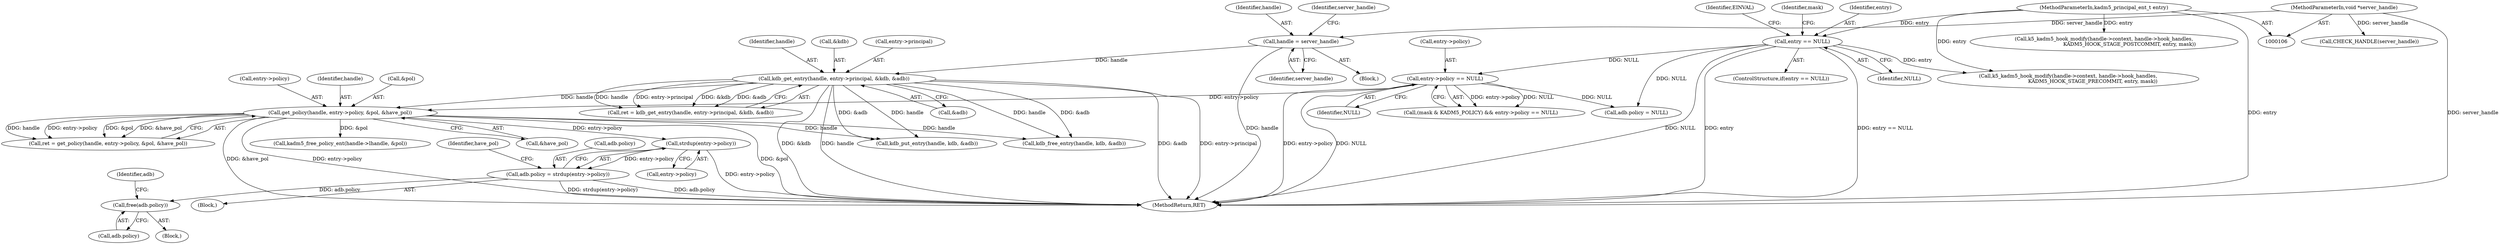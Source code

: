digraph "0_krb5_b863de7fbf080b15e347a736fdda0a82d42f4f6b_0@API" {
"1000281" [label="(Call,strdup(entry->policy))"];
"1000252" [label="(Call,get_policy(handle, entry->policy, &pol, &have_pol))"];
"1000232" [label="(Call,kdb_get_entry(handle, entry->principal, &kdb, &adb))"];
"1000123" [label="(Call,handle = server_handle)"];
"1000107" [label="(MethodParameterIn,void *server_handle)"];
"1000187" [label="(Call,entry->policy == NULL)"];
"1000133" [label="(Call,entry == NULL)"];
"1000108" [label="(MethodParameterIn,kadm5_principal_ent_t entry)"];
"1000277" [label="(Call,adb.policy = strdup(entry->policy))"];
"1000332" [label="(Call,free(adb.policy))"];
"1000125" [label="(Identifier,server_handle)"];
"1000257" [label="(Call,&pol)"];
"1000555" [label="(MethodReturn,RET)"];
"1000239" [label="(Call,&adb)"];
"1000191" [label="(Identifier,NULL)"];
"1000183" [label="(Call,(mask & KADM5_POLICY) && entry->policy == NULL)"];
"1000254" [label="(Call,entry->policy)"];
"1000253" [label="(Identifier,handle)"];
"1000137" [label="(Identifier,EINVAL)"];
"1000234" [label="(Call,entry->principal)"];
"1000141" [label="(Identifier,mask)"];
"1000286" [label="(Identifier,have_pol)"];
"1000517" [label="(Call,k5_kadm5_hook_modify(handle->context, handle->hook_handles,\n                                KADM5_HOOK_STAGE_POSTCOMMIT, entry, mask))"];
"1000336" [label="(Call,adb.policy = NULL)"];
"1000123" [label="(Call,handle = server_handle)"];
"1000127" [label="(Identifier,server_handle)"];
"1000250" [label="(Call,ret = get_policy(handle, entry->policy, &pol, &have_pol))"];
"1000536" [label="(Call,kadm5_free_policy_ent(handle->lhandle, &pol))"];
"1000277" [label="(Call,adb.policy = strdup(entry->policy))"];
"1000281" [label="(Call,strdup(entry->policy))"];
"1000507" [label="(Call,kdb_put_entry(handle, kdb, &adb))"];
"1000188" [label="(Call,entry->policy)"];
"1000333" [label="(Call,adb.policy)"];
"1000110" [label="(Block,)"];
"1000187" [label="(Call,entry->policy == NULL)"];
"1000126" [label="(Call,CHECK_HANDLE(server_handle))"];
"1000124" [label="(Identifier,handle)"];
"1000259" [label="(Call,&have_pol)"];
"1000548" [label="(Call,kdb_free_entry(handle, kdb, &adb))"];
"1000252" [label="(Call,get_policy(handle, entry->policy, &pol, &have_pol))"];
"1000108" [label="(MethodParameterIn,kadm5_principal_ent_t entry)"];
"1000233" [label="(Identifier,handle)"];
"1000237" [label="(Call,&kdb)"];
"1000134" [label="(Identifier,entry)"];
"1000278" [label="(Call,adb.policy)"];
"1000332" [label="(Call,free(adb.policy))"];
"1000132" [label="(ControlStructure,if(entry == NULL))"];
"1000338" [label="(Identifier,adb)"];
"1000282" [label="(Call,entry->policy)"];
"1000331" [label="(Block,)"];
"1000133" [label="(Call,entry == NULL)"];
"1000230" [label="(Call,ret = kdb_get_entry(handle, entry->principal, &kdb, &adb))"];
"1000249" [label="(Block,)"];
"1000492" [label="(Call,k5_kadm5_hook_modify(handle->context, handle->hook_handles,\n                               KADM5_HOOK_STAGE_PRECOMMIT, entry, mask))"];
"1000107" [label="(MethodParameterIn,void *server_handle)"];
"1000135" [label="(Identifier,NULL)"];
"1000232" [label="(Call,kdb_get_entry(handle, entry->principal, &kdb, &adb))"];
"1000281" -> "1000277"  [label="AST: "];
"1000281" -> "1000282"  [label="CFG: "];
"1000282" -> "1000281"  [label="AST: "];
"1000277" -> "1000281"  [label="CFG: "];
"1000281" -> "1000555"  [label="DDG: entry->policy"];
"1000281" -> "1000277"  [label="DDG: entry->policy"];
"1000252" -> "1000281"  [label="DDG: entry->policy"];
"1000252" -> "1000250"  [label="AST: "];
"1000252" -> "1000259"  [label="CFG: "];
"1000253" -> "1000252"  [label="AST: "];
"1000254" -> "1000252"  [label="AST: "];
"1000257" -> "1000252"  [label="AST: "];
"1000259" -> "1000252"  [label="AST: "];
"1000250" -> "1000252"  [label="CFG: "];
"1000252" -> "1000555"  [label="DDG: &have_pol"];
"1000252" -> "1000555"  [label="DDG: entry->policy"];
"1000252" -> "1000555"  [label="DDG: &pol"];
"1000252" -> "1000250"  [label="DDG: handle"];
"1000252" -> "1000250"  [label="DDG: entry->policy"];
"1000252" -> "1000250"  [label="DDG: &pol"];
"1000252" -> "1000250"  [label="DDG: &have_pol"];
"1000232" -> "1000252"  [label="DDG: handle"];
"1000187" -> "1000252"  [label="DDG: entry->policy"];
"1000252" -> "1000507"  [label="DDG: handle"];
"1000252" -> "1000536"  [label="DDG: &pol"];
"1000252" -> "1000548"  [label="DDG: handle"];
"1000232" -> "1000230"  [label="AST: "];
"1000232" -> "1000239"  [label="CFG: "];
"1000233" -> "1000232"  [label="AST: "];
"1000234" -> "1000232"  [label="AST: "];
"1000237" -> "1000232"  [label="AST: "];
"1000239" -> "1000232"  [label="AST: "];
"1000230" -> "1000232"  [label="CFG: "];
"1000232" -> "1000555"  [label="DDG: &kdb"];
"1000232" -> "1000555"  [label="DDG: handle"];
"1000232" -> "1000555"  [label="DDG: &adb"];
"1000232" -> "1000555"  [label="DDG: entry->principal"];
"1000232" -> "1000230"  [label="DDG: handle"];
"1000232" -> "1000230"  [label="DDG: entry->principal"];
"1000232" -> "1000230"  [label="DDG: &kdb"];
"1000232" -> "1000230"  [label="DDG: &adb"];
"1000123" -> "1000232"  [label="DDG: handle"];
"1000232" -> "1000507"  [label="DDG: handle"];
"1000232" -> "1000507"  [label="DDG: &adb"];
"1000232" -> "1000548"  [label="DDG: handle"];
"1000232" -> "1000548"  [label="DDG: &adb"];
"1000123" -> "1000110"  [label="AST: "];
"1000123" -> "1000125"  [label="CFG: "];
"1000124" -> "1000123"  [label="AST: "];
"1000125" -> "1000123"  [label="AST: "];
"1000127" -> "1000123"  [label="CFG: "];
"1000123" -> "1000555"  [label="DDG: handle"];
"1000107" -> "1000123"  [label="DDG: server_handle"];
"1000107" -> "1000106"  [label="AST: "];
"1000107" -> "1000555"  [label="DDG: server_handle"];
"1000107" -> "1000126"  [label="DDG: server_handle"];
"1000187" -> "1000183"  [label="AST: "];
"1000187" -> "1000191"  [label="CFG: "];
"1000188" -> "1000187"  [label="AST: "];
"1000191" -> "1000187"  [label="AST: "];
"1000183" -> "1000187"  [label="CFG: "];
"1000187" -> "1000555"  [label="DDG: entry->policy"];
"1000187" -> "1000555"  [label="DDG: NULL"];
"1000187" -> "1000183"  [label="DDG: entry->policy"];
"1000187" -> "1000183"  [label="DDG: NULL"];
"1000133" -> "1000187"  [label="DDG: NULL"];
"1000187" -> "1000336"  [label="DDG: NULL"];
"1000133" -> "1000132"  [label="AST: "];
"1000133" -> "1000135"  [label="CFG: "];
"1000134" -> "1000133"  [label="AST: "];
"1000135" -> "1000133"  [label="AST: "];
"1000137" -> "1000133"  [label="CFG: "];
"1000141" -> "1000133"  [label="CFG: "];
"1000133" -> "1000555"  [label="DDG: entry"];
"1000133" -> "1000555"  [label="DDG: entry == NULL"];
"1000133" -> "1000555"  [label="DDG: NULL"];
"1000108" -> "1000133"  [label="DDG: entry"];
"1000133" -> "1000336"  [label="DDG: NULL"];
"1000133" -> "1000492"  [label="DDG: entry"];
"1000108" -> "1000106"  [label="AST: "];
"1000108" -> "1000555"  [label="DDG: entry"];
"1000108" -> "1000492"  [label="DDG: entry"];
"1000108" -> "1000517"  [label="DDG: entry"];
"1000277" -> "1000249"  [label="AST: "];
"1000278" -> "1000277"  [label="AST: "];
"1000286" -> "1000277"  [label="CFG: "];
"1000277" -> "1000555"  [label="DDG: adb.policy"];
"1000277" -> "1000555"  [label="DDG: strdup(entry->policy)"];
"1000277" -> "1000332"  [label="DDG: adb.policy"];
"1000332" -> "1000331"  [label="AST: "];
"1000332" -> "1000333"  [label="CFG: "];
"1000333" -> "1000332"  [label="AST: "];
"1000338" -> "1000332"  [label="CFG: "];
}
